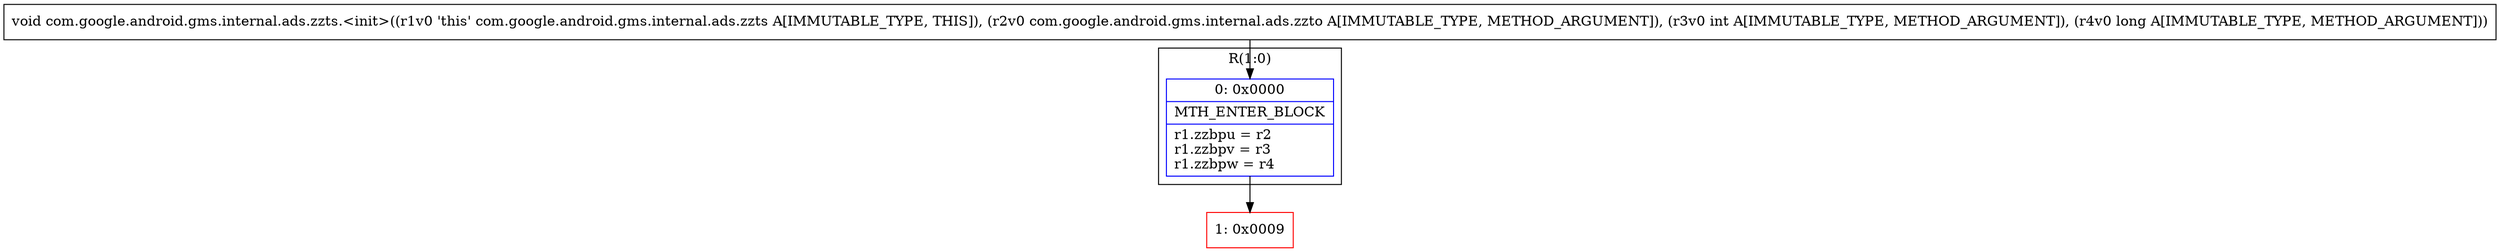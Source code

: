 digraph "CFG forcom.google.android.gms.internal.ads.zzts.\<init\>(Lcom\/google\/android\/gms\/internal\/ads\/zzto;IJ)V" {
subgraph cluster_Region_774258360 {
label = "R(1:0)";
node [shape=record,color=blue];
Node_0 [shape=record,label="{0\:\ 0x0000|MTH_ENTER_BLOCK\l|r1.zzbpu = r2\lr1.zzbpv = r3\lr1.zzbpw = r4\l}"];
}
Node_1 [shape=record,color=red,label="{1\:\ 0x0009}"];
MethodNode[shape=record,label="{void com.google.android.gms.internal.ads.zzts.\<init\>((r1v0 'this' com.google.android.gms.internal.ads.zzts A[IMMUTABLE_TYPE, THIS]), (r2v0 com.google.android.gms.internal.ads.zzto A[IMMUTABLE_TYPE, METHOD_ARGUMENT]), (r3v0 int A[IMMUTABLE_TYPE, METHOD_ARGUMENT]), (r4v0 long A[IMMUTABLE_TYPE, METHOD_ARGUMENT])) }"];
MethodNode -> Node_0;
Node_0 -> Node_1;
}


